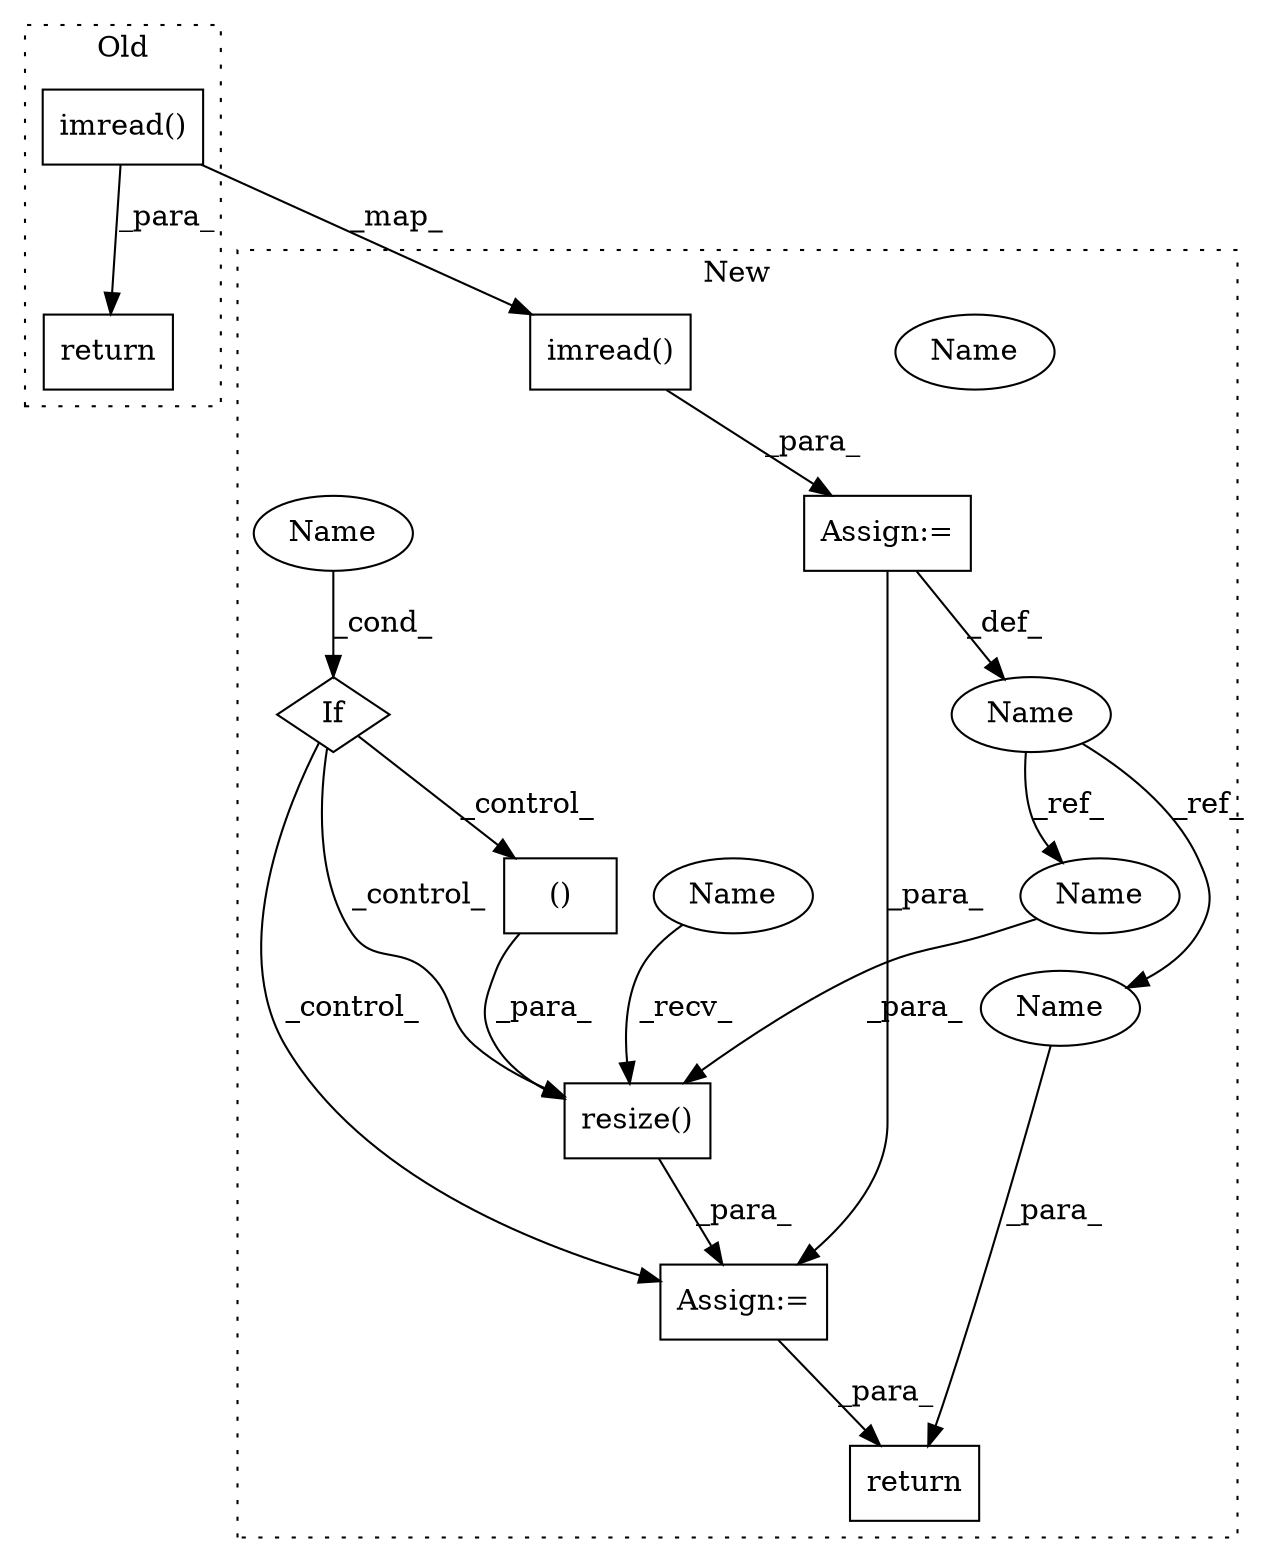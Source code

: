 digraph G {
subgraph cluster0 {
1 [label="return" a="93" s="5317" l="7" shape="box"];
8 [label="imread()" a="75" s="5324,5359" l="11,1" shape="box"];
label = "Old";
style="dotted";
}
subgraph cluster1 {
2 [label="resize()" a="75" s="6334,6374" l="11,33" shape="box"];
3 [label="Assign:=" a="68" s="6331" l="3" shape="box"];
4 [label="()" a="54" s="6362" l="11" shape="box"];
5 [label="Name" a="87" s="6306" l="6" shape="ellipse"];
6 [label="If" a="96" s="6303" l="3" shape="diamond"];
7 [label="imread()" a="75" s="6258,6293" l="11,1" shape="box"];
9 [label="Name" a="87" s="6250" l="5" shape="ellipse"];
10 [label="return" a="93" s="6416" l="7" shape="box"];
11 [label="Assign:=" a="68" s="6255" l="3" shape="box"];
12 [label="Name" a="87" s="6334" l="3" shape="ellipse"];
13 [label="Name" a="87" s="6306" l="6" shape="ellipse"];
14 [label="Name" a="87" s="6423" l="5" shape="ellipse"];
15 [label="Name" a="87" s="6345" l="5" shape="ellipse"];
label = "New";
style="dotted";
}
2 -> 3 [label="_para_"];
3 -> 10 [label="_para_"];
4 -> 2 [label="_para_"];
6 -> 2 [label="_control_"];
6 -> 4 [label="_control_"];
6 -> 3 [label="_control_"];
7 -> 11 [label="_para_"];
8 -> 1 [label="_para_"];
8 -> 7 [label="_map_"];
9 -> 15 [label="_ref_"];
9 -> 14 [label="_ref_"];
11 -> 9 [label="_def_"];
11 -> 3 [label="_para_"];
12 -> 2 [label="_recv_"];
13 -> 6 [label="_cond_"];
14 -> 10 [label="_para_"];
15 -> 2 [label="_para_"];
}